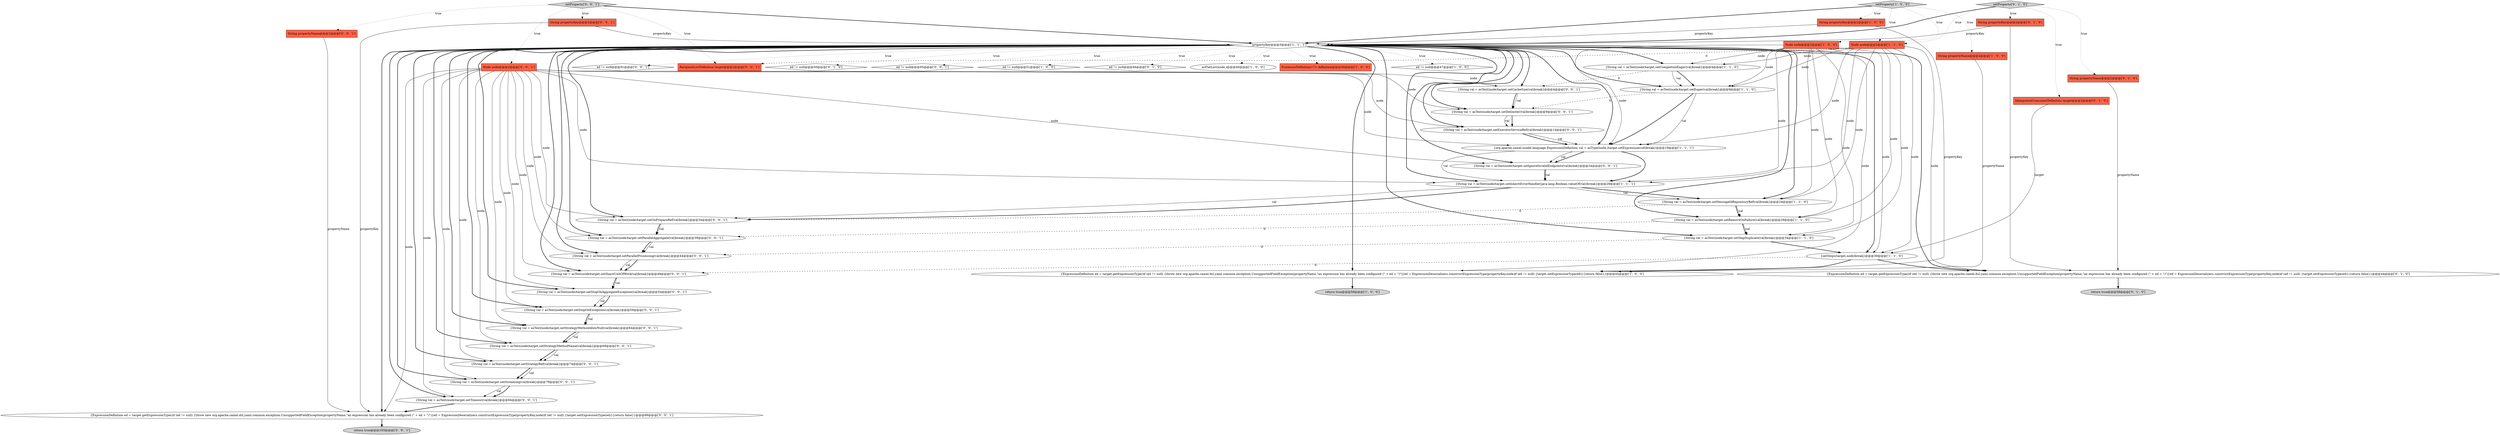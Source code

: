 digraph {
31 [style = filled, label = "{String val = asText(node)target.setIgnoreInvalidEndpoints(val)break}@@@24@@@['0', '0', '1']", fillcolor = white, shape = ellipse image = "AAA0AAABBB3BBB"];
33 [style = filled, label = "Node node@@@2@@@['0', '0', '1']", fillcolor = tomato, shape = box image = "AAA0AAABBB3BBB"];
0 [style = filled, label = "Node node@@@2@@@['1', '0', '0']", fillcolor = tomato, shape = box image = "AAA0AAABBB1BBB"];
38 [style = filled, label = "RecipientListDefinition target@@@2@@@['0', '0', '1']", fillcolor = tomato, shape = box image = "AAA0AAABBB3BBB"];
18 [style = filled, label = "{setSteps(target,node)break}@@@39@@@['1', '1', '0']", fillcolor = white, shape = ellipse image = "AAA0AAABBB1BBB"];
32 [style = filled, label = "String propertyName@@@2@@@['0', '0', '1']", fillcolor = tomato, shape = box image = "AAA0AAABBB3BBB"];
4 [style = filled, label = "String propertyName@@@2@@@['1', '0', '0']", fillcolor = tomato, shape = box image = "AAA0AAABBB1BBB"];
48 [style = filled, label = "{String val = asText(node)target.setStopOnException(val)break}@@@59@@@['0', '0', '1']", fillcolor = white, shape = ellipse image = "AAA0AAABBB3BBB"];
16 [style = filled, label = "Node node@@@2@@@['1', '1', '0']", fillcolor = tomato, shape = box image = "AAA0AAABBB1BBB"];
6 [style = filled, label = "String propertyKey@@@2@@@['1', '0', '0']", fillcolor = tomato, shape = box image = "AAA0AAABBB1BBB"];
7 [style = filled, label = "{org.apache.camel.model.language.ExpressionDefinition val = asType(node,)target.setExpression(val)break}@@@19@@@['1', '1', '1']", fillcolor = white, shape = ellipse image = "AAA0AAABBB1BBB"];
37 [style = filled, label = "{String val = asText(node)target.setCacheSize(val)break}@@@4@@@['0', '0', '1']", fillcolor = white, shape = ellipse image = "AAA0AAABBB3BBB"];
36 [style = filled, label = "ed != null@@@91@@@['0', '0', '1']", fillcolor = white, shape = diamond image = "AAA0AAABBB3BBB"];
47 [style = filled, label = "{String val = asText(node)target.setOnPrepareRef(val)break}@@@34@@@['0', '0', '1']", fillcolor = white, shape = ellipse image = "AAA0AAABBB3BBB"];
1 [style = filled, label = "propertyKey@@@3@@@['1', '1', '1']", fillcolor = white, shape = diamond image = "AAA0AAABBB1BBB"];
9 [style = filled, label = "{String val = asText(node)target.setInheritErrorHandler(java.lang.Boolean.valueOf(val))break}@@@29@@@['1', '1', '1']", fillcolor = white, shape = ellipse image = "AAA0AAABBB1BBB"];
24 [style = filled, label = "ed != null@@@50@@@['0', '1', '0']", fillcolor = white, shape = diamond image = "AAA0AAABBB2BBB"];
51 [style = filled, label = "ed != null@@@95@@@['0', '0', '1']", fillcolor = white, shape = diamond image = "AAA0AAABBB3BBB"];
8 [style = filled, label = "ed != null@@@51@@@['1', '0', '0']", fillcolor = white, shape = diamond image = "AAA0AAABBB1BBB"];
20 [style = filled, label = "String propertyName@@@2@@@['0', '1', '0']", fillcolor = tomato, shape = box image = "AAA0AAABBB2BBB"];
26 [style = filled, label = "ed != null@@@46@@@['0', '1', '0']", fillcolor = white, shape = diamond image = "AAA0AAABBB2BBB"];
45 [style = filled, label = "{String val = asText(node)target.setParallelProcessing(val)break}@@@44@@@['0', '0', '1']", fillcolor = white, shape = ellipse image = "AAA0AAABBB3BBB"];
23 [style = filled, label = "{ExpressionDefinition ed = target.getExpressionType()if (ed != null) {throw new org.apache.camel.dsl.yaml.common.exception.UnsupportedFieldException(propertyName,\"an expression has already been configured (\" + ed + \")\")}ed = ExpressionDeserializers.constructExpressionType(propertyKey,node)if (ed != null) {target.setExpressionType(ed)}{return false}}@@@44@@@['0', '1', '0']", fillcolor = white, shape = ellipse image = "AAA0AAABBB2BBB"];
19 [style = filled, label = "{String val = asText(node)target.setEager(val)break}@@@9@@@['1', '1', '0']", fillcolor = white, shape = ellipse image = "AAA0AAABBB1BBB"];
28 [style = filled, label = "String propertyKey@@@2@@@['0', '0', '1']", fillcolor = tomato, shape = box image = "AAA0AAABBB3BBB"];
29 [style = filled, label = "{String val = asText(node)target.setShareUnitOfWork(val)break}@@@49@@@['0', '0', '1']", fillcolor = white, shape = ellipse image = "AAA0AAABBB3BBB"];
5 [style = filled, label = "return true@@@59@@@['1', '0', '0']", fillcolor = lightgray, shape = ellipse image = "AAA0AAABBB1BBB"];
21 [style = filled, label = "String propertyKey@@@2@@@['0', '1', '0']", fillcolor = tomato, shape = box image = "AAA0AAABBB2BBB"];
44 [style = filled, label = "{String val = asText(node)target.setStrategyMethodAllowNull(val)break}@@@64@@@['0', '0', '1']", fillcolor = white, shape = ellipse image = "AAA0AAABBB3BBB"];
43 [style = filled, label = "{ExpressionDefinition ed = target.getExpressionType()if (ed != null) {throw new org.apache.camel.dsl.yaml.common.exception.UnsupportedFieldException(propertyName,\"an expression has already been configured (\" + ed + \")\")}ed = ExpressionDeserializers.constructExpressionType(propertyKey,node)if (ed != null) {target.setExpressionType(ed)}{return false}}@@@89@@@['0', '0', '1']", fillcolor = white, shape = ellipse image = "AAA0AAABBB3BBB"];
40 [style = filled, label = "{String val = asText(node)target.setStrategyRef(val)break}@@@74@@@['0', '0', '1']", fillcolor = white, shape = ellipse image = "AAA0AAABBB3BBB"];
12 [style = filled, label = "asFlatList(node,)@@@40@@@['1', '0', '0']", fillcolor = white, shape = ellipse image = "AAA0AAABBB1BBB"];
27 [style = filled, label = "return true@@@58@@@['0', '1', '0']", fillcolor = lightgray, shape = ellipse image = "AAA0AAABBB2BBB"];
17 [style = filled, label = "ProcessorDefinition<?> definition@@@40@@@['1', '0', '0']", fillcolor = tomato, shape = box image = "AAA0AAABBB1BBB"];
46 [style = filled, label = "{String val = asText(node)target.setTimeout(val)break}@@@84@@@['0', '0', '1']", fillcolor = white, shape = ellipse image = "AAA0AAABBB3BBB"];
34 [style = filled, label = "{String val = asText(node)target.setExecutorServiceRef(val)break}@@@14@@@['0', '0', '1']", fillcolor = white, shape = ellipse image = "AAA0AAABBB3BBB"];
50 [style = filled, label = "{String val = asText(node)target.setStopOnAggregateException(val)break}@@@54@@@['0', '0', '1']", fillcolor = white, shape = ellipse image = "AAA0AAABBB3BBB"];
11 [style = filled, label = "{ExpressionDefinition ed = target.getExpressionType()if (ed != null) {throw new org.apache.camel.dsl.yaml.common.exception.UnsupportedFieldException(propertyName,\"an expression has already been configured (\" + ed + \")\")}ed = ExpressionDeserializers.constructExpressionType(propertyKey,node)if (ed != null) {target.setExpressionType(ed)}{return false}}@@@45@@@['1', '0', '0']", fillcolor = white, shape = ellipse image = "AAA0AAABBB1BBB"];
25 [style = filled, label = "IdempotentConsumerDefinition target@@@2@@@['0', '1', '0']", fillcolor = tomato, shape = box image = "AAA0AAABBB2BBB"];
42 [style = filled, label = "return true@@@103@@@['0', '0', '1']", fillcolor = lightgray, shape = ellipse image = "AAA0AAABBB3BBB"];
15 [style = filled, label = "{String val = asText(node)target.setMessageIdRepositoryRef(val)break}@@@24@@@['1', '1', '0']", fillcolor = white, shape = ellipse image = "AAA0AAABBB1BBB"];
35 [style = filled, label = "{String val = asText(node)target.setStrategyMethodName(val)break}@@@69@@@['0', '0', '1']", fillcolor = white, shape = ellipse image = "AAA0AAABBB3BBB"];
14 [style = filled, label = "{String val = asText(node)target.setCompletionEager(val)break}@@@4@@@['1', '1', '0']", fillcolor = white, shape = ellipse image = "AAA0AAABBB1BBB"];
30 [style = filled, label = "{String val = asText(node)target.setStreaming(val)break}@@@79@@@['0', '0', '1']", fillcolor = white, shape = ellipse image = "AAA0AAABBB3BBB"];
39 [style = filled, label = "{String val = asText(node)target.setParallelAggregate(val)break}@@@39@@@['0', '0', '1']", fillcolor = white, shape = ellipse image = "AAA0AAABBB3BBB"];
49 [style = filled, label = "{String val = asText(node)target.setDelimiter(val)break}@@@9@@@['0', '0', '1']", fillcolor = white, shape = ellipse image = "AAA0AAABBB3BBB"];
13 [style = filled, label = "ed != null@@@47@@@['1', '0', '0']", fillcolor = white, shape = diamond image = "AAA0AAABBB1BBB"];
3 [style = filled, label = "{String val = asText(node)target.setSkipDuplicate(val)break}@@@34@@@['1', '1', '0']", fillcolor = white, shape = ellipse image = "AAA0AAABBB1BBB"];
22 [style = filled, label = "setProperty['0', '1', '0']", fillcolor = lightgray, shape = diamond image = "AAA0AAABBB2BBB"];
10 [style = filled, label = "{String val = asText(node)target.setRemoveOnFailure(val)break}@@@29@@@['1', '1', '0']", fillcolor = white, shape = ellipse image = "AAA0AAABBB1BBB"];
41 [style = filled, label = "setProperty['0', '0', '1']", fillcolor = lightgray, shape = diamond image = "AAA0AAABBB3BBB"];
2 [style = filled, label = "setProperty['1', '0', '0']", fillcolor = lightgray, shape = diamond image = "AAA0AAABBB1BBB"];
7->9 [style = solid, label="val"];
19->7 [style = solid, label="val"];
1->47 [style = bold, label=""];
33->9 [style = solid, label="node"];
22->20 [style = dotted, label="true"];
16->14 [style = solid, label="node"];
28->43 [style = solid, label="propertyKey"];
1->18 [style = bold, label=""];
14->19 [style = bold, label=""];
3->45 [style = dashed, label="0"];
1->23 [style = bold, label=""];
0->18 [style = solid, label="node"];
0->19 [style = solid, label="node"];
10->3 [style = bold, label=""];
1->37 [style = bold, label=""];
1->11 [style = bold, label=""];
43->42 [style = bold, label=""];
41->33 [style = dotted, label="true"];
20->23 [style = solid, label="propertyName"];
33->49 [style = solid, label="node"];
2->1 [style = bold, label=""];
1->24 [style = dotted, label="true"];
33->39 [style = solid, label="node"];
41->28 [style = dotted, label="true"];
21->1 [style = solid, label="propertyKey"];
1->30 [style = bold, label=""];
19->7 [style = bold, label=""];
0->15 [style = solid, label="node"];
18->29 [style = dashed, label="0"];
41->1 [style = bold, label=""];
23->27 [style = bold, label=""];
40->30 [style = bold, label=""];
14->37 [style = dashed, label="0"];
35->40 [style = bold, label=""];
29->50 [style = bold, label=""];
10->39 [style = dashed, label="0"];
1->9 [style = bold, label=""];
28->1 [style = solid, label="propertyKey"];
1->10 [style = bold, label=""];
6->1 [style = solid, label="propertyKey"];
44->35 [style = solid, label="val"];
50->48 [style = solid, label="val"];
7->9 [style = bold, label=""];
1->49 [style = bold, label=""];
1->29 [style = bold, label=""];
47->39 [style = bold, label=""];
34->7 [style = solid, label="val"];
48->44 [style = bold, label=""];
16->18 [style = solid, label="node"];
3->18 [style = bold, label=""];
45->29 [style = solid, label="val"];
1->14 [style = bold, label=""];
0->11 [style = solid, label="node"];
22->25 [style = dotted, label="true"];
1->39 [style = bold, label=""];
45->29 [style = bold, label=""];
1->44 [style = bold, label=""];
1->40 [style = bold, label=""];
1->13 [style = dotted, label="true"];
1->15 [style = bold, label=""];
1->26 [style = dotted, label="true"];
4->11 [style = solid, label="propertyName"];
22->1 [style = bold, label=""];
30->46 [style = solid, label="val"];
1->34 [style = bold, label=""];
46->43 [style = bold, label=""];
0->9 [style = solid, label="node"];
35->40 [style = solid, label="val"];
33->31 [style = solid, label="node"];
33->34 [style = solid, label="node"];
33->37 [style = solid, label="node"];
1->31 [style = bold, label=""];
19->49 [style = dashed, label="0"];
0->3 [style = solid, label="node"];
30->46 [style = bold, label=""];
16->7 [style = solid, label="node"];
33->43 [style = solid, label="node"];
34->7 [style = bold, label=""];
1->51 [style = dotted, label="true"];
9->15 [style = bold, label=""];
33->40 [style = solid, label="node"];
48->44 [style = solid, label="val"];
16->19 [style = solid, label="node"];
10->3 [style = solid, label="val"];
33->7 [style = solid, label="node"];
9->15 [style = solid, label="val"];
9->47 [style = solid, label="val"];
2->16 [style = dotted, label="true"];
39->45 [style = bold, label=""];
33->35 [style = solid, label="node"];
32->43 [style = solid, label="propertyName"];
1->45 [style = bold, label=""];
40->30 [style = solid, label="val"];
0->14 [style = solid, label="node"];
33->50 [style = solid, label="node"];
21->23 [style = solid, label="propertyKey"];
7->31 [style = bold, label=""];
0->10 [style = solid, label="node"];
16->3 [style = solid, label="node"];
1->12 [style = dotted, label="true"];
9->47 [style = bold, label=""];
16->38 [style = dashed, label="0"];
16->10 [style = solid, label="node"];
37->49 [style = bold, label=""];
1->7 [style = bold, label=""];
1->43 [style = bold, label=""];
15->10 [style = bold, label=""];
1->50 [style = bold, label=""];
18->11 [style = bold, label=""];
49->34 [style = solid, label="val"];
11->5 [style = bold, label=""];
18->23 [style = bold, label=""];
1->48 [style = bold, label=""];
22->21 [style = dotted, label="true"];
33->29 [style = solid, label="node"];
1->8 [style = dotted, label="true"];
16->9 [style = solid, label="node"];
2->4 [style = dotted, label="true"];
22->16 [style = dotted, label="true"];
1->46 [style = bold, label=""];
31->9 [style = solid, label="val"];
33->44 [style = solid, label="node"];
31->9 [style = bold, label=""];
37->49 [style = solid, label="val"];
33->46 [style = solid, label="node"];
0->7 [style = solid, label="node"];
1->36 [style = dotted, label="true"];
47->39 [style = solid, label="val"];
50->48 [style = bold, label=""];
2->6 [style = dotted, label="true"];
1->17 [style = dotted, label="true"];
15->10 [style = solid, label="val"];
7->31 [style = solid, label="val"];
44->35 [style = bold, label=""];
14->19 [style = solid, label="val"];
25->18 [style = solid, label="target"];
29->50 [style = solid, label="val"];
1->3 [style = bold, label=""];
16->23 [style = solid, label="node"];
1->35 [style = bold, label=""];
33->48 [style = solid, label="node"];
39->45 [style = solid, label="val"];
1->19 [style = bold, label=""];
41->32 [style = dotted, label="true"];
16->15 [style = solid, label="node"];
33->30 [style = solid, label="node"];
2->0 [style = dotted, label="true"];
49->34 [style = bold, label=""];
41->38 [style = dotted, label="true"];
15->47 [style = dashed, label="0"];
6->11 [style = solid, label="propertyKey"];
33->45 [style = solid, label="node"];
33->47 [style = solid, label="node"];
}
